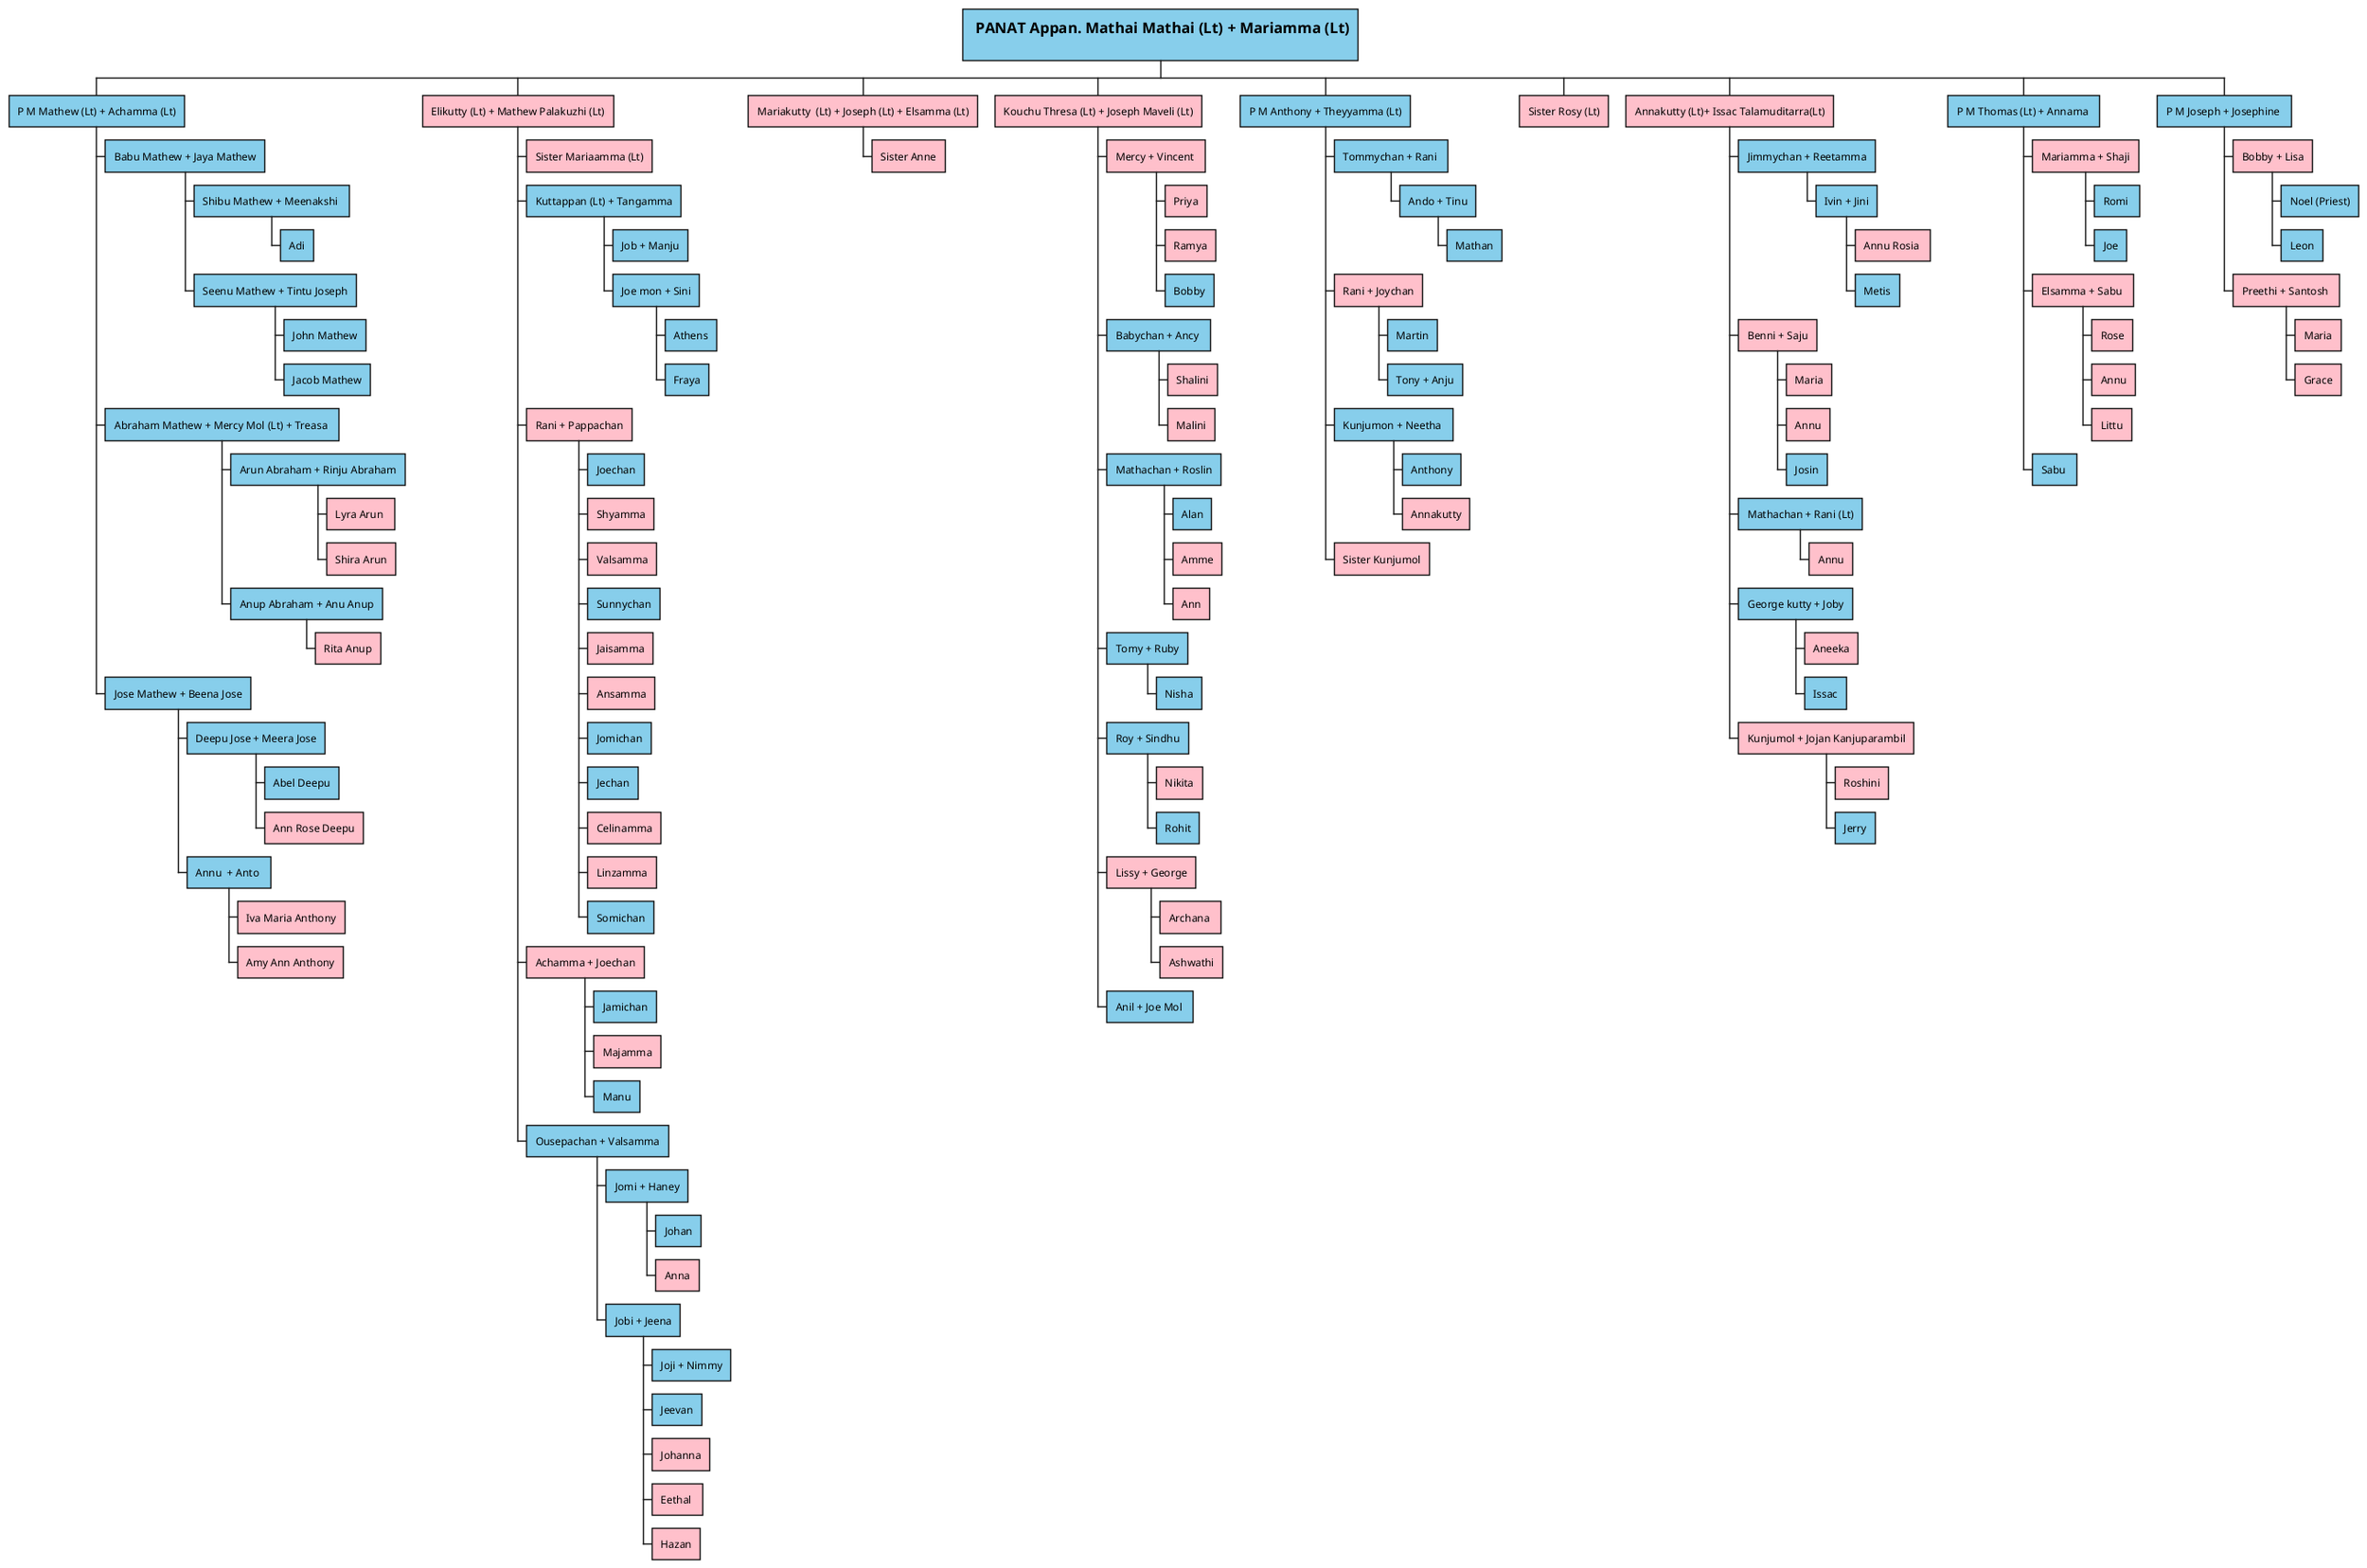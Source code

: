 @startwbs
*[#SkyBlue]:== <size:15> PANAT Appan. Mathai Mathai (Lt) + Mariamma (Lt)</size>
;
**[#SkyBlue] P M Mathew (Lt) + Achamma (Lt)
***[#SkyBlue] Babu Mathew + Jaya Mathew
****[#SkyBlue] Shibu Mathew + Meenakshi 
*****[#SkyBlue] Adi
****[#SkyBlue] Seenu Mathew + Tintu Joseph
*****[#SkyBlue] John Mathew
*****[#SkyBlue] Jacob Mathew
***[#SkyBlue] Abraham Mathew + Mercy Mol (Lt) + Treasa 
****[#SkyBlue] Arun Abraham + Rinju Abraham
*****[#pink] Lyra Arun 
*****[#pink] Shira Arun
****[#SkyBlue] Anup Abraham + Anu Anup
*****[#pink] Rita Anup
***[#SkyBlue] Jose Mathew + Beena Jose
****[#SkyBlue] Deepu Jose + Meera Jose
*****[#SkyBlue] Abel Deepu
*****[#pink] Ann Rose Deepu
****[#SkyBlue] Annu  + Anto 
*****[#pink] Iva Maria Anthony
*****[#pink] Amy Ann Anthony

**[#pink] Elikutty (Lt) + Mathew Palakuzhi (Lt)
***[#pink] Sister Mariaamma (Lt)
***[#SkyBlue] Kuttappan (Lt) + Tangamma
****[#SkyBlue] Job + Manju
****[#SkyBlue] Joe mon + Sini
*****[#SkyBlue] Athens
*****[#SkyBlue] Fraya
***[#pink] Rani + Pappachan
****[#SkyBlue] Joechan
****[#pink] Shyamma
****[#pink] Valsamma
****[#SkyBlue] Sunnychan
****[#pink] Jaisamma
****[#pink] Ansamma
****[#SkyBlue] Jomichan
****[#SkyBlue] Jechan
****[#pink] Celinamma
****[#pink] Linzamma
****[#SkyBlue] Somichan
***[#pink] Achamma + Joechan
****[#SkyBlue] Jamichan
****[#pink] Majamma
****[#SkyBlue] Manu
***[#SkyBlue] Ousepachan + Valsamma
****[#SkyBlue] Jomi + Haney
*****[#SkyBlue] Johan
*****[#Pink] Anna
****[#SkyBlue] Jobi + Jeena
*****[#SkyBlue] Joji + Nimmy
*****[#SkyBlue] Jeevan
*****[#Pink] Johanna
*****[#pink] Eethal 
*****[#Pink] Hazan

**[#pink] Mariakutty  (Lt) + Joseph (Lt) + Elsamma (Lt)
***[#pink] Sister Anne

**[#pink] Kouchu Thresa (Lt) + Joseph Maveli (Lt)
***[#pink] Mercy + Vincent 
****[#pink] Priya
****[#pink] Ramya
****[#SkyBlue] Bobby
***[#SkyBlue] Babychan + Ancy 
****[#pink] Shalini
****[#pink] Malini
***[#SkyBlue] Mathachan + Roslin
****[#SkyBlue] Alan
****[#pink] Amme
****[#pink] Ann
***[#SkyBlue] Tomy + Ruby
****[#SkyBlue] Nisha
***[#SkyBlue] Roy + Sindhu
****[#pink] Nikita
****[#SkyBlue] Rohit
***[#pink] Lissy + George
****[#pink] Archana 
****[#pink] Ashwathi
***[#SkyBlue] Anil + Joe Mol 

**[#SkyBlue] P M Anthony + Theyyamma (Lt)
***[#SkyBlue] Tommychan + Rani 
****[#SkyBlue] Ando + Tinu
*****[#SkyBlue] Mathan
***[#pink] Rani + Joychan
****[#SkyBlue] Martin
****[#SkyBlue] Tony + Anju
***[#SkyBlue] Kunjumon + Neetha 
****[#SkyBlue] Anthony
****[#pink] Annakutty
***[#pink] Sister Kunjumol

**[#pink] Sister Rosy (Lt)

**[#pink] Annakutty (Lt)+ Issac Talamuditarra(Lt)
***[#SkyBlue] Jimmychan + Reetamma
****[#SkyBlue] Ivin + Jini
*****[#Pink] Annu Rosia 
*****[#SkyBlue] Metis
***[#pink] Benni + Saju
****[#pink] Maria
****[#pink] Annu
****[#SkyBlue] Josin
***[#SkyBlue] Mathachan + Rani (Lt)
****[#pink] Annu
***[#SkyBlue] George kutty + Joby
****[#Pink] Aneeka
****[#SkyBlue] Issac
***[#pink] Kunjumol + Jojan Kanjuparambil
****[#pink] Roshini
****[#SkyBlue] Jerry
**[#SkyBlue] P M Thomas (Lt) + Annama 
***[#pink] Mariamma + Shaji
****[#SkyBlue] Romi 
****[#SkyBlue] Joe
***[#pink] Elsamma + Sabu 
****[#pink] Rose
****[#pink] Annu
****[#pink] Littu
***[#SkyBlue] Sabu 
**[#SkyBlue] P M Joseph + Josephine 
***[#pink] Bobby + Lisa
****[#SkyBlue] Noel (Priest)
****[#SkyBlue] Leon
***[#pink] Preethi + Santosh 
****[#pink] Maria
****[#pink] Grace
@endwbs